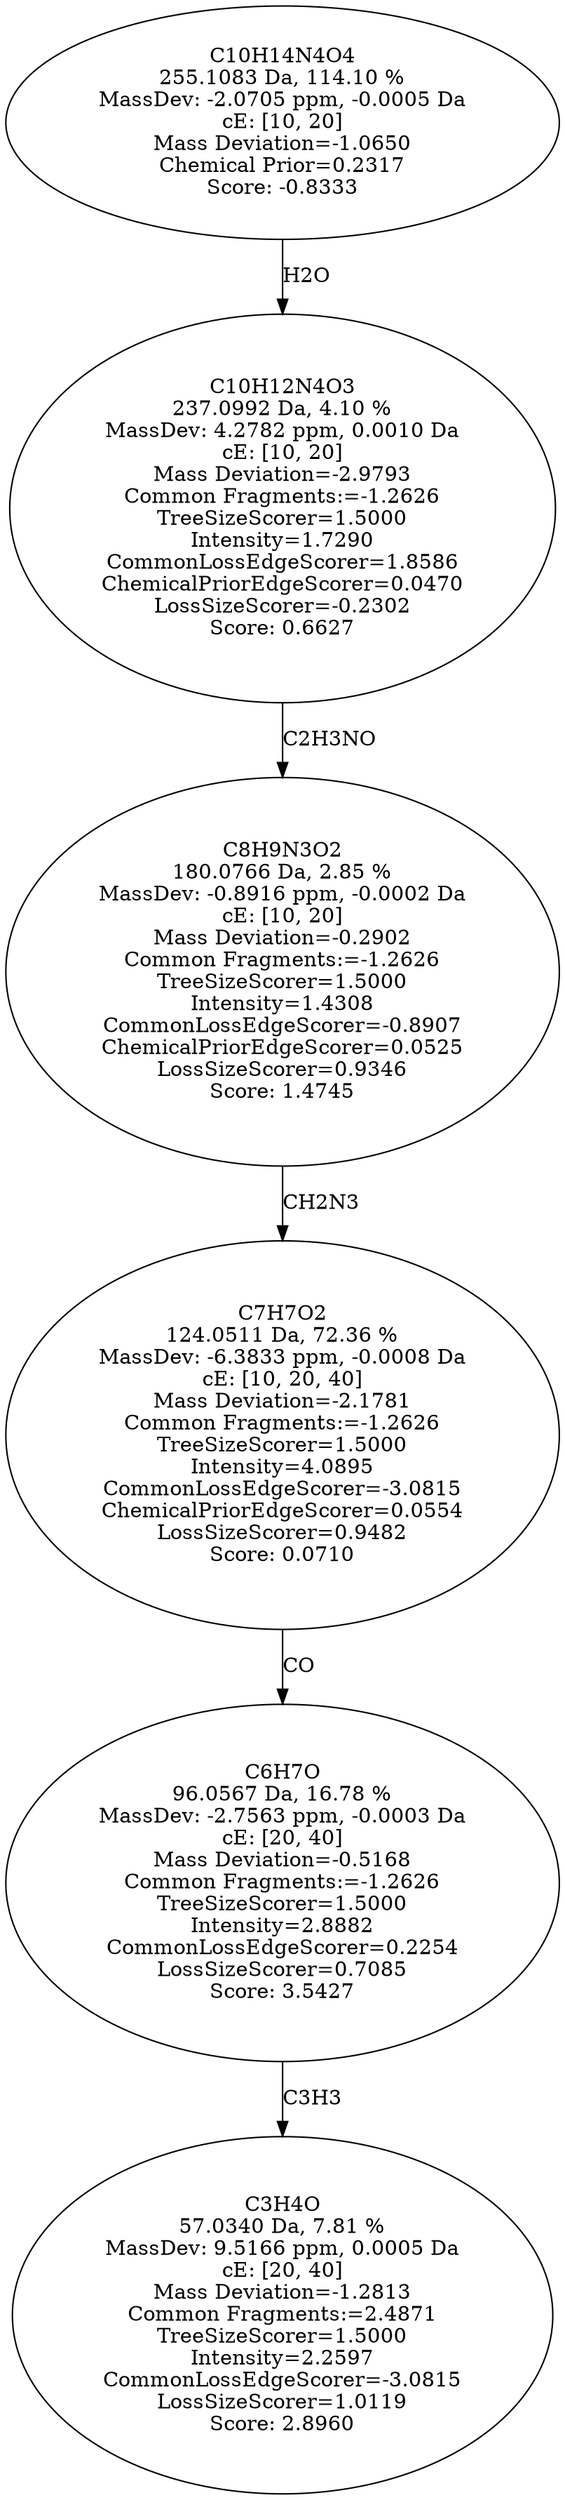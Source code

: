 strict digraph {
v1 [label="C3H4O\n57.0340 Da, 7.81 %\nMassDev: 9.5166 ppm, 0.0005 Da\ncE: [20, 40]\nMass Deviation=-1.2813\nCommon Fragments:=2.4871\nTreeSizeScorer=1.5000\nIntensity=2.2597\nCommonLossEdgeScorer=-3.0815\nLossSizeScorer=1.0119\nScore: 2.8960"];
v2 [label="C6H7O\n96.0567 Da, 16.78 %\nMassDev: -2.7563 ppm, -0.0003 Da\ncE: [20, 40]\nMass Deviation=-0.5168\nCommon Fragments:=-1.2626\nTreeSizeScorer=1.5000\nIntensity=2.8882\nCommonLossEdgeScorer=0.2254\nLossSizeScorer=0.7085\nScore: 3.5427"];
v3 [label="C7H7O2\n124.0511 Da, 72.36 %\nMassDev: -6.3833 ppm, -0.0008 Da\ncE: [10, 20, 40]\nMass Deviation=-2.1781\nCommon Fragments:=-1.2626\nTreeSizeScorer=1.5000\nIntensity=4.0895\nCommonLossEdgeScorer=-3.0815\nChemicalPriorEdgeScorer=0.0554\nLossSizeScorer=0.9482\nScore: 0.0710"];
v4 [label="C8H9N3O2\n180.0766 Da, 2.85 %\nMassDev: -0.8916 ppm, -0.0002 Da\ncE: [10, 20]\nMass Deviation=-0.2902\nCommon Fragments:=-1.2626\nTreeSizeScorer=1.5000\nIntensity=1.4308\nCommonLossEdgeScorer=-0.8907\nChemicalPriorEdgeScorer=0.0525\nLossSizeScorer=0.9346\nScore: 1.4745"];
v5 [label="C10H12N4O3\n237.0992 Da, 4.10 %\nMassDev: 4.2782 ppm, 0.0010 Da\ncE: [10, 20]\nMass Deviation=-2.9793\nCommon Fragments:=-1.2626\nTreeSizeScorer=1.5000\nIntensity=1.7290\nCommonLossEdgeScorer=1.8586\nChemicalPriorEdgeScorer=0.0470\nLossSizeScorer=-0.2302\nScore: 0.6627"];
v6 [label="C10H14N4O4\n255.1083 Da, 114.10 %\nMassDev: -2.0705 ppm, -0.0005 Da\ncE: [10, 20]\nMass Deviation=-1.0650\nChemical Prior=0.2317\nScore: -0.8333"];
v2 -> v1 [label="C3H3"];
v3 -> v2 [label="CO"];
v4 -> v3 [label="CH2N3"];
v5 -> v4 [label="C2H3NO"];
v6 -> v5 [label="H2O"];
}
